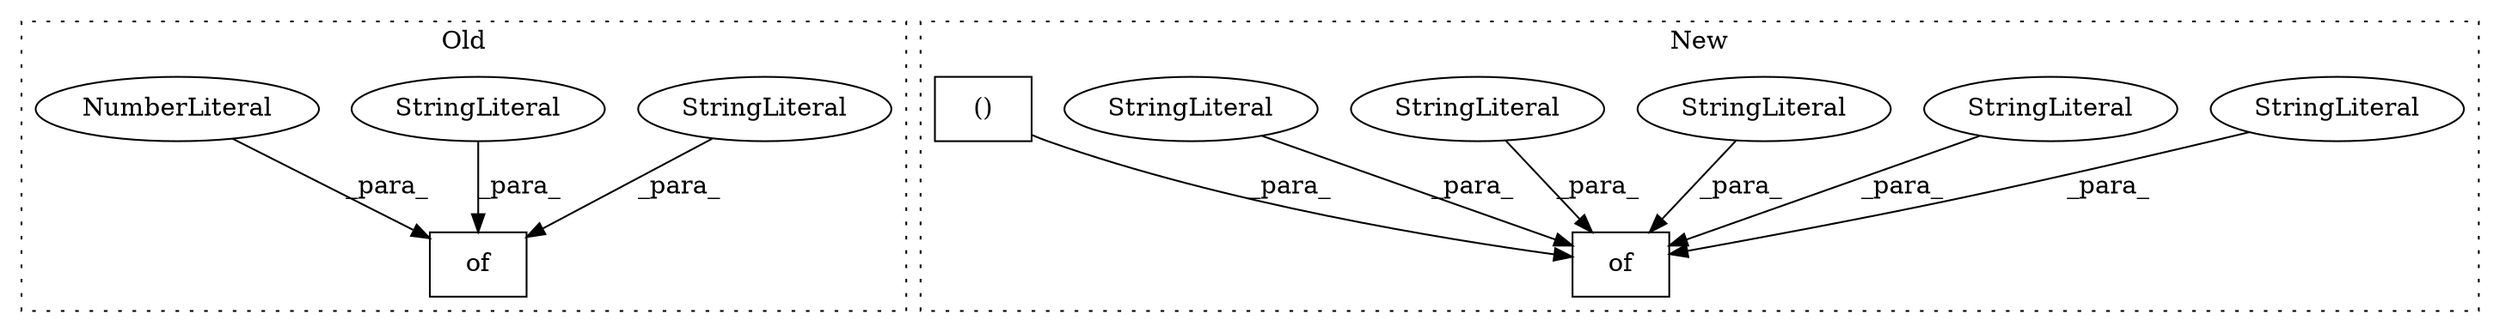 digraph G {
subgraph cluster0 {
1 [label="of" a="32" s="2901,3006" l="3,1" shape="box"];
4 [label="StringLiteral" a="45" s="2904" l="30" shape="ellipse"];
5 [label="StringLiteral" a="45" s="2970" l="32" shape="ellipse"];
8 [label="NumberLiteral" a="34" s="3003" l="3" shape="ellipse"];
label = "Old";
style="dotted";
}
subgraph cluster1 {
2 [label="of" a="32" s="2726,3390" l="3,1" shape="box"];
3 [label="StringLiteral" a="45" s="2852" l="15" shape="ellipse"];
6 [label="StringLiteral" a="45" s="3099" l="13" shape="ellipse"];
7 [label="StringLiteral" a="45" s="2729" l="9" shape="ellipse"];
9 [label="StringLiteral" a="45" s="3245" l="13" shape="ellipse"];
10 [label="StringLiteral" a="45" s="2948" l="15" shape="ellipse"];
11 [label="()" a="106" s="3139" l="31" shape="box"];
label = "New";
style="dotted";
}
3 -> 2 [label="_para_"];
4 -> 1 [label="_para_"];
5 -> 1 [label="_para_"];
6 -> 2 [label="_para_"];
7 -> 2 [label="_para_"];
8 -> 1 [label="_para_"];
9 -> 2 [label="_para_"];
10 -> 2 [label="_para_"];
11 -> 2 [label="_para_"];
}